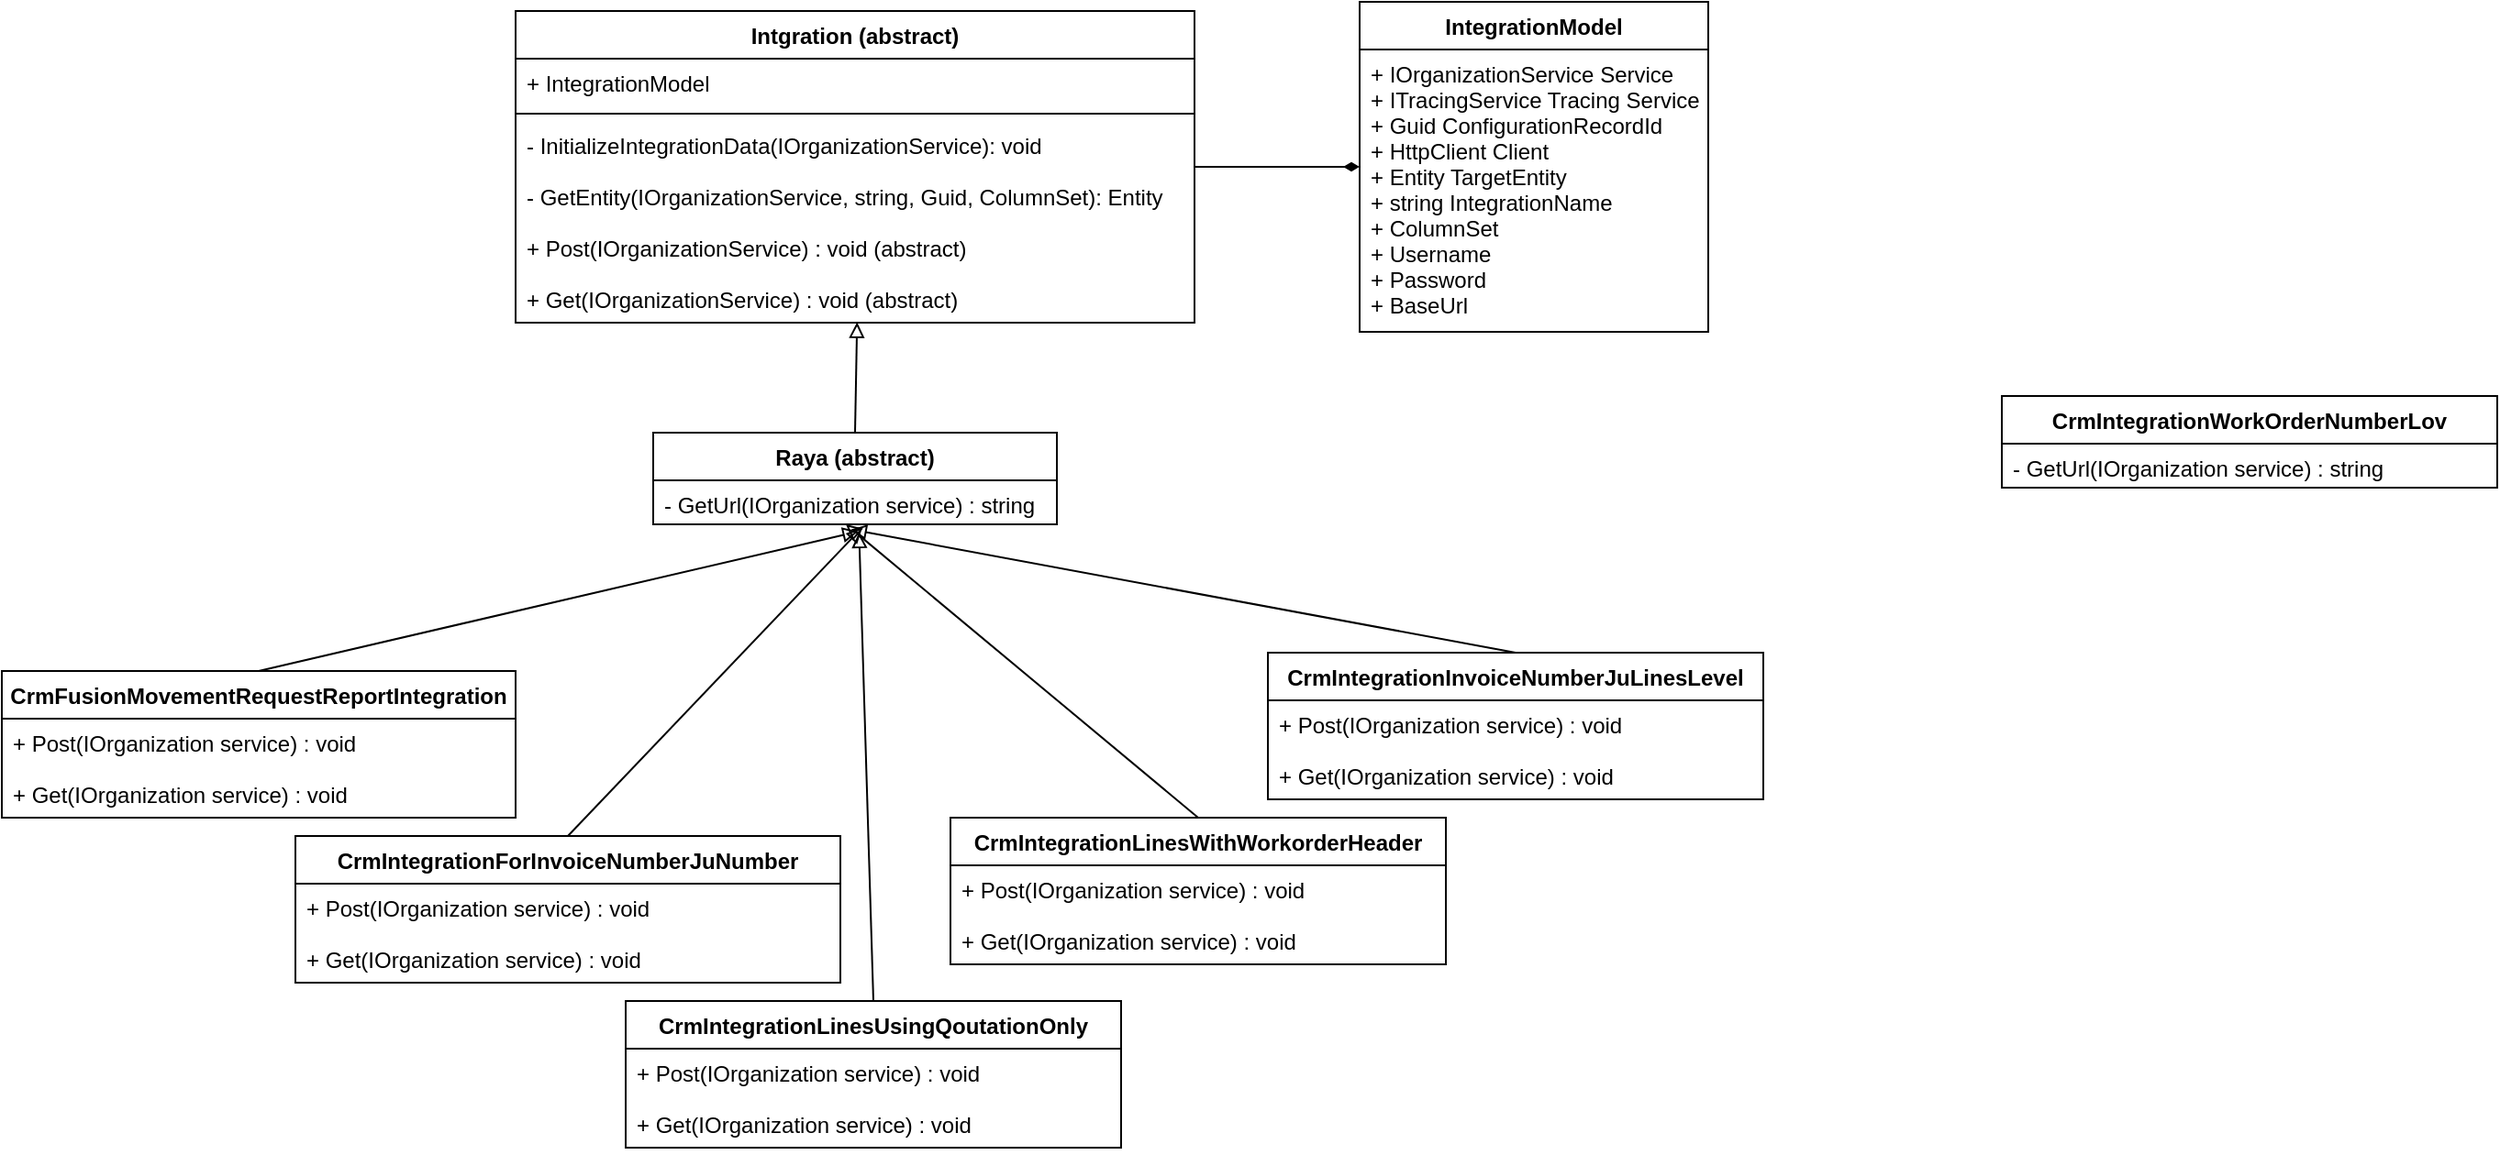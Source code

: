 <mxfile version="15.4.0" type="device"><diagram id="C5RBs43oDa-KdzZeNtuy" name="IntegrationUml"><mxGraphModel dx="1024" dy="584" grid="1" gridSize="10" guides="1" tooltips="1" connect="1" arrows="1" fold="1" page="1" pageScale="1" pageWidth="827" pageHeight="1169" math="0" shadow="0"><root><mxCell id="WIyWlLk6GJQsqaUBKTNV-0"/><mxCell id="WIyWlLk6GJQsqaUBKTNV-1" parent="WIyWlLk6GJQsqaUBKTNV-0"/><mxCell id="R_pb8pMST2iWudcAS_A1-15" value="" style="edgeStyle=orthogonalEdgeStyle;rounded=0;orthogonalLoop=1;jettySize=auto;html=1;endArrow=diamondThin;endFill=1;" edge="1" parent="WIyWlLk6GJQsqaUBKTNV-1" source="R_pb8pMST2iWudcAS_A1-0" target="R_pb8pMST2iWudcAS_A1-11"><mxGeometry relative="1" as="geometry"/></mxCell><mxCell id="R_pb8pMST2iWudcAS_A1-0" value="Intgration (abstract)" style="swimlane;fontStyle=1;align=center;verticalAlign=top;childLayout=stackLayout;horizontal=1;startSize=26;horizontalStack=0;resizeParent=1;resizeParentMax=0;resizeLast=0;collapsible=1;marginBottom=0;" vertex="1" parent="WIyWlLk6GJQsqaUBKTNV-1"><mxGeometry x="320" y="260" width="370" height="170" as="geometry"/></mxCell><mxCell id="R_pb8pMST2iWudcAS_A1-1" value="+ IntegrationModel " style="text;strokeColor=none;fillColor=none;align=left;verticalAlign=top;spacingLeft=4;spacingRight=4;overflow=hidden;rotatable=0;points=[[0,0.5],[1,0.5]];portConstraint=eastwest;" vertex="1" parent="R_pb8pMST2iWudcAS_A1-0"><mxGeometry y="26" width="370" height="26" as="geometry"/></mxCell><mxCell id="R_pb8pMST2iWudcAS_A1-2" value="" style="line;strokeWidth=1;fillColor=none;align=left;verticalAlign=middle;spacingTop=-1;spacingLeft=3;spacingRight=3;rotatable=0;labelPosition=right;points=[];portConstraint=eastwest;" vertex="1" parent="R_pb8pMST2iWudcAS_A1-0"><mxGeometry y="52" width="370" height="8" as="geometry"/></mxCell><mxCell id="R_pb8pMST2iWudcAS_A1-3" value="- InitializeIntegrationData(IOrganizationService): void&#10;&#10;- GetEntity(IOrganizationService, string, Guid, ColumnSet): Entity&#10;&#10;+ Post(IOrganizationService) : void (abstract)&#10;&#10;+ Get(IOrganizationService) : void (abstract)&#10;&#10;&#10;" style="text;strokeColor=none;fillColor=none;align=left;verticalAlign=top;spacingLeft=4;spacingRight=4;overflow=hidden;rotatable=0;points=[[0,0.5],[1,0.5]];portConstraint=eastwest;" vertex="1" parent="R_pb8pMST2iWudcAS_A1-0"><mxGeometry y="60" width="370" height="110" as="geometry"/></mxCell><mxCell id="R_pb8pMST2iWudcAS_A1-11" value="IntegrationModel" style="swimlane;fontStyle=1;align=center;verticalAlign=top;childLayout=stackLayout;horizontal=1;startSize=26;horizontalStack=0;resizeParent=1;resizeParentMax=0;resizeLast=0;collapsible=1;marginBottom=0;" vertex="1" parent="WIyWlLk6GJQsqaUBKTNV-1"><mxGeometry x="780" y="255" width="190" height="180" as="geometry"/></mxCell><mxCell id="R_pb8pMST2iWudcAS_A1-12" value="+ IOrganizationService Service&#10;+ ITracingService Tracing Service&#10;+ Guid ConfigurationRecordId&#10;+ HttpClient Client&#10;+ Entity TargetEntity&#10;+ string IntegrationName&#10;+ ColumnSet&#10;+ Username&#10;+ Password&#10;+ BaseUrl" style="text;strokeColor=none;fillColor=none;align=left;verticalAlign=top;spacingLeft=4;spacingRight=4;overflow=hidden;rotatable=0;points=[[0,0.5],[1,0.5]];portConstraint=eastwest;" vertex="1" parent="R_pb8pMST2iWudcAS_A1-11"><mxGeometry y="26" width="190" height="154" as="geometry"/></mxCell><mxCell id="R_pb8pMST2iWudcAS_A1-21" style="edgeStyle=none;rounded=0;orthogonalLoop=1;jettySize=auto;html=1;exitX=0.5;exitY=0;exitDx=0;exitDy=0;entryX=0.503;entryY=0.998;entryDx=0;entryDy=0;entryPerimeter=0;endArrow=block;endFill=0;" edge="1" parent="WIyWlLk6GJQsqaUBKTNV-1" source="R_pb8pMST2iWudcAS_A1-16" target="R_pb8pMST2iWudcAS_A1-3"><mxGeometry relative="1" as="geometry"/></mxCell><mxCell id="R_pb8pMST2iWudcAS_A1-16" value="Raya (abstract)" style="swimlane;fontStyle=1;align=center;verticalAlign=top;childLayout=stackLayout;horizontal=1;startSize=26;horizontalStack=0;resizeParent=1;resizeParentMax=0;resizeLast=0;collapsible=1;marginBottom=0;" vertex="1" parent="WIyWlLk6GJQsqaUBKTNV-1"><mxGeometry x="395" y="490" width="220" height="50" as="geometry"/></mxCell><mxCell id="R_pb8pMST2iWudcAS_A1-19" value="- GetUrl(IOrganization service) : string" style="text;strokeColor=none;fillColor=none;align=left;verticalAlign=top;spacingLeft=4;spacingRight=4;overflow=hidden;rotatable=0;points=[[0,0.5],[1,0.5]];portConstraint=eastwest;" vertex="1" parent="R_pb8pMST2iWudcAS_A1-16"><mxGeometry y="26" width="220" height="24" as="geometry"/></mxCell><mxCell id="R_pb8pMST2iWudcAS_A1-35" style="edgeStyle=none;rounded=0;orthogonalLoop=1;jettySize=auto;html=1;exitX=0.5;exitY=0;exitDx=0;exitDy=0;entryX=0.508;entryY=1.162;entryDx=0;entryDy=0;entryPerimeter=0;endArrow=block;endFill=0;" edge="1" parent="WIyWlLk6GJQsqaUBKTNV-1" source="R_pb8pMST2iWudcAS_A1-22" target="R_pb8pMST2iWudcAS_A1-19"><mxGeometry relative="1" as="geometry"/></mxCell><mxCell id="R_pb8pMST2iWudcAS_A1-22" value="CrmFusionMovementRequestReportIntegration" style="swimlane;fontStyle=1;align=center;verticalAlign=top;childLayout=stackLayout;horizontal=1;startSize=26;horizontalStack=0;resizeParent=1;resizeParentMax=0;resizeLast=0;collapsible=1;marginBottom=0;" vertex="1" parent="WIyWlLk6GJQsqaUBKTNV-1"><mxGeometry x="40" y="620" width="280" height="80" as="geometry"/></mxCell><mxCell id="R_pb8pMST2iWudcAS_A1-23" value="+ Post(IOrganization service) : void&#10;&#10;+ Get(IOrganization service) : void" style="text;strokeColor=none;fillColor=none;align=left;verticalAlign=top;spacingLeft=4;spacingRight=4;overflow=hidden;rotatable=0;points=[[0,0.5],[1,0.5]];portConstraint=eastwest;" vertex="1" parent="R_pb8pMST2iWudcAS_A1-22"><mxGeometry y="26" width="280" height="54" as="geometry"/></mxCell><mxCell id="R_pb8pMST2iWudcAS_A1-36" style="edgeStyle=none;rounded=0;orthogonalLoop=1;jettySize=auto;html=1;exitX=0.5;exitY=0;exitDx=0;exitDy=0;entryX=0.518;entryY=1.07;entryDx=0;entryDy=0;entryPerimeter=0;endArrow=block;endFill=0;" edge="1" parent="WIyWlLk6GJQsqaUBKTNV-1" source="R_pb8pMST2iWudcAS_A1-24" target="R_pb8pMST2iWudcAS_A1-19"><mxGeometry relative="1" as="geometry"/></mxCell><mxCell id="R_pb8pMST2iWudcAS_A1-24" value="CrmIntegrationForInvoiceNumberJuNumber" style="swimlane;fontStyle=1;align=center;verticalAlign=top;childLayout=stackLayout;horizontal=1;startSize=26;horizontalStack=0;resizeParent=1;resizeParentMax=0;resizeLast=0;collapsible=1;marginBottom=0;" vertex="1" parent="WIyWlLk6GJQsqaUBKTNV-1"><mxGeometry x="200" y="710" width="297" height="80" as="geometry"/></mxCell><mxCell id="R_pb8pMST2iWudcAS_A1-25" value="+ Post(IOrganization service) : void&#10;&#10;+ Get(IOrganization service) : void" style="text;strokeColor=none;fillColor=none;align=left;verticalAlign=top;spacingLeft=4;spacingRight=4;overflow=hidden;rotatable=0;points=[[0,0.5],[1,0.5]];portConstraint=eastwest;" vertex="1" parent="R_pb8pMST2iWudcAS_A1-24"><mxGeometry y="26" width="297" height="54" as="geometry"/></mxCell><mxCell id="R_pb8pMST2iWudcAS_A1-37" style="edgeStyle=none;rounded=0;orthogonalLoop=1;jettySize=auto;html=1;exitX=0.5;exitY=0;exitDx=0;exitDy=0;entryX=0.49;entryY=1.116;entryDx=0;entryDy=0;entryPerimeter=0;endArrow=block;endFill=0;" edge="1" parent="WIyWlLk6GJQsqaUBKTNV-1" source="R_pb8pMST2iWudcAS_A1-26" target="R_pb8pMST2iWudcAS_A1-19"><mxGeometry relative="1" as="geometry"/></mxCell><mxCell id="R_pb8pMST2iWudcAS_A1-26" value="CrmIntegrationInvoiceNumberJuLinesLevel" style="swimlane;fontStyle=1;align=center;verticalAlign=top;childLayout=stackLayout;horizontal=1;startSize=26;horizontalStack=0;resizeParent=1;resizeParentMax=0;resizeLast=0;collapsible=1;marginBottom=0;" vertex="1" parent="WIyWlLk6GJQsqaUBKTNV-1"><mxGeometry x="730" y="610" width="270" height="80" as="geometry"/></mxCell><mxCell id="R_pb8pMST2iWudcAS_A1-27" value="+ Post(IOrganization service) : void&#10;&#10;+ Get(IOrganization service) : void" style="text;strokeColor=none;fillColor=none;align=left;verticalAlign=top;spacingLeft=4;spacingRight=4;overflow=hidden;rotatable=0;points=[[0,0.5],[1,0.5]];portConstraint=eastwest;" vertex="1" parent="R_pb8pMST2iWudcAS_A1-26"><mxGeometry y="26" width="270" height="54" as="geometry"/></mxCell><mxCell id="R_pb8pMST2iWudcAS_A1-38" style="edgeStyle=none;rounded=0;orthogonalLoop=1;jettySize=auto;html=1;exitX=0.5;exitY=0;exitDx=0;exitDy=0;entryX=0.51;entryY=1.185;entryDx=0;entryDy=0;entryPerimeter=0;endArrow=block;endFill=0;" edge="1" parent="WIyWlLk6GJQsqaUBKTNV-1" source="R_pb8pMST2iWudcAS_A1-29" target="R_pb8pMST2iWudcAS_A1-19"><mxGeometry relative="1" as="geometry"/></mxCell><mxCell id="R_pb8pMST2iWudcAS_A1-29" value="CrmIntegrationLinesUsingQoutationOnly" style="swimlane;fontStyle=1;align=center;verticalAlign=top;childLayout=stackLayout;horizontal=1;startSize=26;horizontalStack=0;resizeParent=1;resizeParentMax=0;resizeLast=0;collapsible=1;marginBottom=0;" vertex="1" parent="WIyWlLk6GJQsqaUBKTNV-1"><mxGeometry x="380" y="800" width="270" height="80" as="geometry"/></mxCell><mxCell id="R_pb8pMST2iWudcAS_A1-30" value="+ Post(IOrganization service) : void&#10;&#10;+ Get(IOrganization service) : void" style="text;strokeColor=none;fillColor=none;align=left;verticalAlign=top;spacingLeft=4;spacingRight=4;overflow=hidden;rotatable=0;points=[[0,0.5],[1,0.5]];portConstraint=eastwest;" vertex="1" parent="R_pb8pMST2iWudcAS_A1-29"><mxGeometry y="26" width="270" height="54" as="geometry"/></mxCell><mxCell id="R_pb8pMST2iWudcAS_A1-39" style="edgeStyle=none;rounded=0;orthogonalLoop=1;jettySize=auto;html=1;exitX=0.5;exitY=0;exitDx=0;exitDy=0;endArrow=block;endFill=0;" edge="1" parent="WIyWlLk6GJQsqaUBKTNV-1" source="R_pb8pMST2iWudcAS_A1-31"><mxGeometry relative="1" as="geometry"><mxPoint x="500" y="540" as="targetPoint"/></mxGeometry></mxCell><mxCell id="R_pb8pMST2iWudcAS_A1-31" value="CrmIntegrationLinesWithWorkorderHeader" style="swimlane;fontStyle=1;align=center;verticalAlign=top;childLayout=stackLayout;horizontal=1;startSize=26;horizontalStack=0;resizeParent=1;resizeParentMax=0;resizeLast=0;collapsible=1;marginBottom=0;" vertex="1" parent="WIyWlLk6GJQsqaUBKTNV-1"><mxGeometry x="557" y="700" width="270" height="80" as="geometry"/></mxCell><mxCell id="R_pb8pMST2iWudcAS_A1-32" value="+ Post(IOrganization service) : void&#10;&#10;+ Get(IOrganization service) : void" style="text;strokeColor=none;fillColor=none;align=left;verticalAlign=top;spacingLeft=4;spacingRight=4;overflow=hidden;rotatable=0;points=[[0,0.5],[1,0.5]];portConstraint=eastwest;" vertex="1" parent="R_pb8pMST2iWudcAS_A1-31"><mxGeometry y="26" width="270" height="54" as="geometry"/></mxCell><mxCell id="R_pb8pMST2iWudcAS_A1-33" value="CrmIntegrationWorkOrderNumberLov" style="swimlane;fontStyle=1;align=center;verticalAlign=top;childLayout=stackLayout;horizontal=1;startSize=26;horizontalStack=0;resizeParent=1;resizeParentMax=0;resizeLast=0;collapsible=1;marginBottom=0;" vertex="1" parent="WIyWlLk6GJQsqaUBKTNV-1"><mxGeometry x="1130" y="470" width="270" height="50" as="geometry"/></mxCell><mxCell id="R_pb8pMST2iWudcAS_A1-34" value="- GetUrl(IOrganization service) : string" style="text;strokeColor=none;fillColor=none;align=left;verticalAlign=top;spacingLeft=4;spacingRight=4;overflow=hidden;rotatable=0;points=[[0,0.5],[1,0.5]];portConstraint=eastwest;" vertex="1" parent="R_pb8pMST2iWudcAS_A1-33"><mxGeometry y="26" width="270" height="24" as="geometry"/></mxCell></root></mxGraphModel></diagram></mxfile>